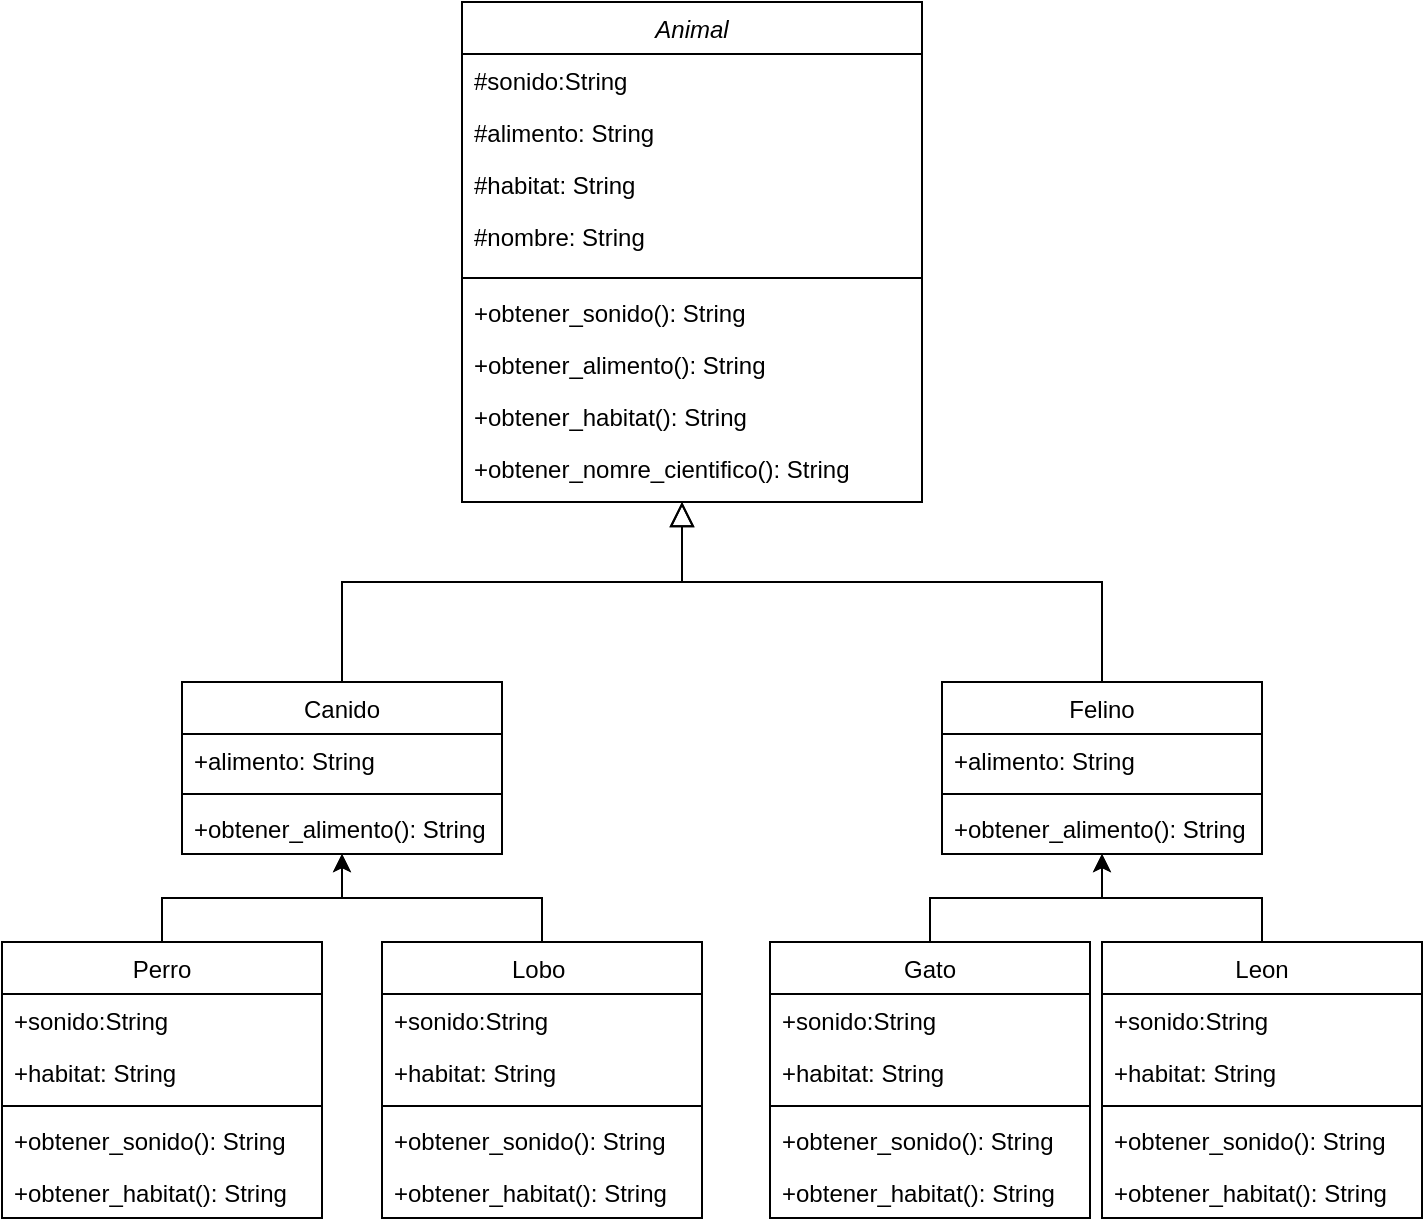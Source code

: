 <mxfile version="21.1.1" type="device">
  <diagram id="C5RBs43oDa-KdzZeNtuy" name="Page-1">
    <mxGraphModel dx="1434" dy="756" grid="1" gridSize="10" guides="1" tooltips="1" connect="1" arrows="1" fold="1" page="1" pageScale="1" pageWidth="827" pageHeight="1169" math="0" shadow="0">
      <root>
        <mxCell id="WIyWlLk6GJQsqaUBKTNV-0" />
        <mxCell id="WIyWlLk6GJQsqaUBKTNV-1" parent="WIyWlLk6GJQsqaUBKTNV-0" />
        <mxCell id="Ey0btaygxilV5Jw3SQdf-71" value="" style="group" vertex="1" connectable="0" parent="WIyWlLk6GJQsqaUBKTNV-1">
          <mxGeometry x="70" y="20" width="710" height="608" as="geometry" />
        </mxCell>
        <mxCell id="zkfFHV4jXpPFQw0GAbJ--0" value="Animal" style="swimlane;fontStyle=2;align=center;verticalAlign=top;childLayout=stackLayout;horizontal=1;startSize=26;horizontalStack=0;resizeParent=1;resizeLast=0;collapsible=1;marginBottom=0;rounded=0;shadow=0;strokeWidth=1;" parent="Ey0btaygxilV5Jw3SQdf-71" vertex="1">
          <mxGeometry x="230" width="230" height="250" as="geometry">
            <mxRectangle x="230" y="140" width="160" height="26" as="alternateBounds" />
          </mxGeometry>
        </mxCell>
        <mxCell id="zkfFHV4jXpPFQw0GAbJ--1" value="#sonido:String " style="text;align=left;verticalAlign=top;spacingLeft=4;spacingRight=4;overflow=hidden;rotatable=0;points=[[0,0.5],[1,0.5]];portConstraint=eastwest;" parent="zkfFHV4jXpPFQw0GAbJ--0" vertex="1">
          <mxGeometry y="26" width="230" height="26" as="geometry" />
        </mxCell>
        <mxCell id="zkfFHV4jXpPFQw0GAbJ--2" value="#alimento: String" style="text;align=left;verticalAlign=top;spacingLeft=4;spacingRight=4;overflow=hidden;rotatable=0;points=[[0,0.5],[1,0.5]];portConstraint=eastwest;rounded=0;shadow=0;html=0;" parent="zkfFHV4jXpPFQw0GAbJ--0" vertex="1">
          <mxGeometry y="52" width="230" height="26" as="geometry" />
        </mxCell>
        <mxCell id="zkfFHV4jXpPFQw0GAbJ--3" value="#habitat: String" style="text;align=left;verticalAlign=top;spacingLeft=4;spacingRight=4;overflow=hidden;rotatable=0;points=[[0,0.5],[1,0.5]];portConstraint=eastwest;rounded=0;shadow=0;html=0;" parent="zkfFHV4jXpPFQw0GAbJ--0" vertex="1">
          <mxGeometry y="78" width="230" height="26" as="geometry" />
        </mxCell>
        <mxCell id="zkfFHV4jXpPFQw0GAbJ--5" value="#nombre: String" style="text;align=left;verticalAlign=top;spacingLeft=4;spacingRight=4;overflow=hidden;rotatable=0;points=[[0,0.5],[1,0.5]];portConstraint=eastwest;" parent="zkfFHV4jXpPFQw0GAbJ--0" vertex="1">
          <mxGeometry y="104" width="230" height="30" as="geometry" />
        </mxCell>
        <mxCell id="zkfFHV4jXpPFQw0GAbJ--4" value="" style="line;html=1;strokeWidth=1;align=left;verticalAlign=middle;spacingTop=-1;spacingLeft=3;spacingRight=3;rotatable=0;labelPosition=right;points=[];portConstraint=eastwest;" parent="zkfFHV4jXpPFQw0GAbJ--0" vertex="1">
          <mxGeometry y="134" width="230" height="8" as="geometry" />
        </mxCell>
        <mxCell id="Ey0btaygxilV5Jw3SQdf-2" value="+obtener_sonido(): String" style="text;align=left;verticalAlign=top;spacingLeft=4;spacingRight=4;overflow=hidden;rotatable=0;points=[[0,0.5],[1,0.5]];portConstraint=eastwest;fontStyle=0" vertex="1" parent="zkfFHV4jXpPFQw0GAbJ--0">
          <mxGeometry y="142" width="230" height="26" as="geometry" />
        </mxCell>
        <mxCell id="Ey0btaygxilV5Jw3SQdf-3" value="+obtener_alimento(): String" style="text;align=left;verticalAlign=top;spacingLeft=4;spacingRight=4;overflow=hidden;rotatable=0;points=[[0,0.5],[1,0.5]];portConstraint=eastwest;fontStyle=0" vertex="1" parent="zkfFHV4jXpPFQw0GAbJ--0">
          <mxGeometry y="168" width="230" height="26" as="geometry" />
        </mxCell>
        <mxCell id="Ey0btaygxilV5Jw3SQdf-4" value="+obtener_habitat(): String" style="text;align=left;verticalAlign=top;spacingLeft=4;spacingRight=4;overflow=hidden;rotatable=0;points=[[0,0.5],[1,0.5]];portConstraint=eastwest;fontStyle=0" vertex="1" parent="zkfFHV4jXpPFQw0GAbJ--0">
          <mxGeometry y="194" width="230" height="26" as="geometry" />
        </mxCell>
        <mxCell id="Ey0btaygxilV5Jw3SQdf-5" value="+obtener_nomre_cientifico(): String" style="text;align=left;verticalAlign=top;spacingLeft=4;spacingRight=4;overflow=hidden;rotatable=0;points=[[0,0.5],[1,0.5]];portConstraint=eastwest;fontStyle=0" vertex="1" parent="zkfFHV4jXpPFQw0GAbJ--0">
          <mxGeometry y="220" width="230" height="26" as="geometry" />
        </mxCell>
        <mxCell id="zkfFHV4jXpPFQw0GAbJ--6" value="Canido" style="swimlane;fontStyle=0;align=center;verticalAlign=top;childLayout=stackLayout;horizontal=1;startSize=26;horizontalStack=0;resizeParent=1;resizeLast=0;collapsible=1;marginBottom=0;rounded=0;shadow=0;strokeWidth=1;" parent="Ey0btaygxilV5Jw3SQdf-71" vertex="1">
          <mxGeometry x="90" y="340" width="160" height="86" as="geometry">
            <mxRectangle x="130" y="380" width="160" height="26" as="alternateBounds" />
          </mxGeometry>
        </mxCell>
        <mxCell id="Ey0btaygxilV5Jw3SQdf-53" value="+alimento: String" style="text;align=left;verticalAlign=top;spacingLeft=4;spacingRight=4;overflow=hidden;rotatable=0;points=[[0,0.5],[1,0.5]];portConstraint=eastwest;fontStyle=0" vertex="1" parent="zkfFHV4jXpPFQw0GAbJ--6">
          <mxGeometry y="26" width="160" height="26" as="geometry" />
        </mxCell>
        <mxCell id="zkfFHV4jXpPFQw0GAbJ--9" value="" style="line;html=1;strokeWidth=1;align=left;verticalAlign=middle;spacingTop=-1;spacingLeft=3;spacingRight=3;rotatable=0;labelPosition=right;points=[];portConstraint=eastwest;" parent="zkfFHV4jXpPFQw0GAbJ--6" vertex="1">
          <mxGeometry y="52" width="160" height="8" as="geometry" />
        </mxCell>
        <mxCell id="Ey0btaygxilV5Jw3SQdf-10" value="+obtener_alimento(): String" style="text;align=left;verticalAlign=top;spacingLeft=4;spacingRight=4;overflow=hidden;rotatable=0;points=[[0,0.5],[1,0.5]];portConstraint=eastwest;fontStyle=0" vertex="1" parent="zkfFHV4jXpPFQw0GAbJ--6">
          <mxGeometry y="60" width="160" height="26" as="geometry" />
        </mxCell>
        <mxCell id="zkfFHV4jXpPFQw0GAbJ--12" value="" style="endArrow=block;endSize=10;endFill=0;shadow=0;strokeWidth=1;rounded=0;edgeStyle=elbowEdgeStyle;elbow=vertical;" parent="Ey0btaygxilV5Jw3SQdf-71" source="zkfFHV4jXpPFQw0GAbJ--6" target="zkfFHV4jXpPFQw0GAbJ--0" edge="1">
          <mxGeometry width="160" relative="1" as="geometry">
            <mxPoint x="170" y="153" as="sourcePoint" />
            <mxPoint x="170" y="153" as="targetPoint" />
            <Array as="points">
              <mxPoint x="340" y="290" />
              <mxPoint x="310" y="290" />
              <mxPoint x="340" y="280" />
              <mxPoint x="310" y="290" />
            </Array>
          </mxGeometry>
        </mxCell>
        <mxCell id="zkfFHV4jXpPFQw0GAbJ--13" value="Felino" style="swimlane;fontStyle=0;align=center;verticalAlign=top;childLayout=stackLayout;horizontal=1;startSize=26;horizontalStack=0;resizeParent=1;resizeLast=0;collapsible=1;marginBottom=0;rounded=0;shadow=0;strokeWidth=1;" parent="Ey0btaygxilV5Jw3SQdf-71" vertex="1">
          <mxGeometry x="470" y="340" width="160" height="86" as="geometry">
            <mxRectangle x="340" y="380" width="170" height="26" as="alternateBounds" />
          </mxGeometry>
        </mxCell>
        <mxCell id="Ey0btaygxilV5Jw3SQdf-54" value="+alimento: String" style="text;align=left;verticalAlign=top;spacingLeft=4;spacingRight=4;overflow=hidden;rotatable=0;points=[[0,0.5],[1,0.5]];portConstraint=eastwest;fontStyle=0" vertex="1" parent="zkfFHV4jXpPFQw0GAbJ--13">
          <mxGeometry y="26" width="160" height="26" as="geometry" />
        </mxCell>
        <mxCell id="zkfFHV4jXpPFQw0GAbJ--15" value="" style="line;html=1;strokeWidth=1;align=left;verticalAlign=middle;spacingTop=-1;spacingLeft=3;spacingRight=3;rotatable=0;labelPosition=right;points=[];portConstraint=eastwest;" parent="zkfFHV4jXpPFQw0GAbJ--13" vertex="1">
          <mxGeometry y="52" width="160" height="8" as="geometry" />
        </mxCell>
        <mxCell id="Ey0btaygxilV5Jw3SQdf-14" value="+obtener_alimento(): String" style="text;align=left;verticalAlign=top;spacingLeft=4;spacingRight=4;overflow=hidden;rotatable=0;points=[[0,0.5],[1,0.5]];portConstraint=eastwest;fontStyle=0" vertex="1" parent="zkfFHV4jXpPFQw0GAbJ--13">
          <mxGeometry y="60" width="160" height="26" as="geometry" />
        </mxCell>
        <mxCell id="zkfFHV4jXpPFQw0GAbJ--16" value="" style="endArrow=block;endSize=10;endFill=0;shadow=0;strokeWidth=1;rounded=0;edgeStyle=elbowEdgeStyle;elbow=vertical;" parent="Ey0btaygxilV5Jw3SQdf-71" source="zkfFHV4jXpPFQw0GAbJ--13" target="zkfFHV4jXpPFQw0GAbJ--0" edge="1">
          <mxGeometry width="160" relative="1" as="geometry">
            <mxPoint x="180" y="323" as="sourcePoint" />
            <mxPoint x="280" y="221" as="targetPoint" />
            <Array as="points">
              <mxPoint x="340" y="290" />
              <mxPoint x="310" y="290" />
            </Array>
          </mxGeometry>
        </mxCell>
        <mxCell id="Ey0btaygxilV5Jw3SQdf-50" value="" style="edgeStyle=orthogonalEdgeStyle;rounded=0;orthogonalLoop=1;jettySize=auto;html=1;entryX=0.5;entryY=1;entryDx=0;entryDy=0;" edge="1" parent="Ey0btaygxilV5Jw3SQdf-71" source="Ey0btaygxilV5Jw3SQdf-35" target="zkfFHV4jXpPFQw0GAbJ--6">
          <mxGeometry relative="1" as="geometry" />
        </mxCell>
        <mxCell id="Ey0btaygxilV5Jw3SQdf-35" value="Lobo " style="swimlane;fontStyle=0;align=center;verticalAlign=top;childLayout=stackLayout;horizontal=1;startSize=26;horizontalStack=0;resizeParent=1;resizeLast=0;collapsible=1;marginBottom=0;rounded=0;shadow=0;strokeWidth=1;" vertex="1" parent="Ey0btaygxilV5Jw3SQdf-71">
          <mxGeometry x="190" y="470" width="160" height="138" as="geometry">
            <mxRectangle x="130" y="380" width="160" height="26" as="alternateBounds" />
          </mxGeometry>
        </mxCell>
        <mxCell id="Ey0btaygxilV5Jw3SQdf-65" value="+sonido:String " style="text;align=left;verticalAlign=top;spacingLeft=4;spacingRight=4;overflow=hidden;rotatable=0;points=[[0,0.5],[1,0.5]];portConstraint=eastwest;" vertex="1" parent="Ey0btaygxilV5Jw3SQdf-35">
          <mxGeometry y="26" width="160" height="26" as="geometry" />
        </mxCell>
        <mxCell id="Ey0btaygxilV5Jw3SQdf-68" value="+habitat: String" style="text;align=left;verticalAlign=top;spacingLeft=4;spacingRight=4;overflow=hidden;rotatable=0;points=[[0,0.5],[1,0.5]];portConstraint=eastwest;rounded=0;shadow=0;html=0;" vertex="1" parent="Ey0btaygxilV5Jw3SQdf-35">
          <mxGeometry y="52" width="160" height="26" as="geometry" />
        </mxCell>
        <mxCell id="Ey0btaygxilV5Jw3SQdf-36" value="" style="line;html=1;strokeWidth=1;align=left;verticalAlign=middle;spacingTop=-1;spacingLeft=3;spacingRight=3;rotatable=0;labelPosition=right;points=[];portConstraint=eastwest;" vertex="1" parent="Ey0btaygxilV5Jw3SQdf-35">
          <mxGeometry y="78" width="160" height="8" as="geometry" />
        </mxCell>
        <mxCell id="Ey0btaygxilV5Jw3SQdf-55" value="+obtener_sonido(): String" style="text;align=left;verticalAlign=top;spacingLeft=4;spacingRight=4;overflow=hidden;rotatable=0;points=[[0,0.5],[1,0.5]];portConstraint=eastwest;fontStyle=0" vertex="1" parent="Ey0btaygxilV5Jw3SQdf-35">
          <mxGeometry y="86" width="160" height="26" as="geometry" />
        </mxCell>
        <mxCell id="Ey0btaygxilV5Jw3SQdf-59" value="+obtener_habitat(): String" style="text;align=left;verticalAlign=top;spacingLeft=4;spacingRight=4;overflow=hidden;rotatable=0;points=[[0,0.5],[1,0.5]];portConstraint=eastwest;fontStyle=0" vertex="1" parent="Ey0btaygxilV5Jw3SQdf-35">
          <mxGeometry y="112" width="160" height="26" as="geometry" />
        </mxCell>
        <mxCell id="Ey0btaygxilV5Jw3SQdf-49" value="" style="edgeStyle=orthogonalEdgeStyle;rounded=0;orthogonalLoop=1;jettySize=auto;html=1;entryX=0.5;entryY=1;entryDx=0;entryDy=0;" edge="1" parent="Ey0btaygxilV5Jw3SQdf-71" source="Ey0btaygxilV5Jw3SQdf-38" target="zkfFHV4jXpPFQw0GAbJ--6">
          <mxGeometry relative="1" as="geometry" />
        </mxCell>
        <mxCell id="Ey0btaygxilV5Jw3SQdf-38" value="Perro" style="swimlane;fontStyle=0;align=center;verticalAlign=top;childLayout=stackLayout;horizontal=1;startSize=26;horizontalStack=0;resizeParent=1;resizeLast=0;collapsible=1;marginBottom=0;rounded=0;shadow=0;strokeWidth=1;" vertex="1" parent="Ey0btaygxilV5Jw3SQdf-71">
          <mxGeometry y="470" width="160" height="138" as="geometry">
            <mxRectangle x="130" y="380" width="160" height="26" as="alternateBounds" />
          </mxGeometry>
        </mxCell>
        <mxCell id="Ey0btaygxilV5Jw3SQdf-62" value="+sonido:String " style="text;align=left;verticalAlign=top;spacingLeft=4;spacingRight=4;overflow=hidden;rotatable=0;points=[[0,0.5],[1,0.5]];portConstraint=eastwest;" vertex="1" parent="Ey0btaygxilV5Jw3SQdf-38">
          <mxGeometry y="26" width="160" height="26" as="geometry" />
        </mxCell>
        <mxCell id="Ey0btaygxilV5Jw3SQdf-64" value="+habitat: String" style="text;align=left;verticalAlign=top;spacingLeft=4;spacingRight=4;overflow=hidden;rotatable=0;points=[[0,0.5],[1,0.5]];portConstraint=eastwest;rounded=0;shadow=0;html=0;" vertex="1" parent="Ey0btaygxilV5Jw3SQdf-38">
          <mxGeometry y="52" width="160" height="26" as="geometry" />
        </mxCell>
        <mxCell id="Ey0btaygxilV5Jw3SQdf-39" value="" style="line;html=1;strokeWidth=1;align=left;verticalAlign=middle;spacingTop=-1;spacingLeft=3;spacingRight=3;rotatable=0;labelPosition=right;points=[];portConstraint=eastwest;" vertex="1" parent="Ey0btaygxilV5Jw3SQdf-38">
          <mxGeometry y="78" width="160" height="8" as="geometry" />
        </mxCell>
        <mxCell id="Ey0btaygxilV5Jw3SQdf-40" value="+obtener_sonido(): String" style="text;align=left;verticalAlign=top;spacingLeft=4;spacingRight=4;overflow=hidden;rotatable=0;points=[[0,0.5],[1,0.5]];portConstraint=eastwest;fontStyle=0" vertex="1" parent="Ey0btaygxilV5Jw3SQdf-38">
          <mxGeometry y="86" width="160" height="26" as="geometry" />
        </mxCell>
        <mxCell id="Ey0btaygxilV5Jw3SQdf-58" value="+obtener_habitat(): String" style="text;align=left;verticalAlign=top;spacingLeft=4;spacingRight=4;overflow=hidden;rotatable=0;points=[[0,0.5],[1,0.5]];portConstraint=eastwest;fontStyle=0" vertex="1" parent="Ey0btaygxilV5Jw3SQdf-38">
          <mxGeometry y="112" width="160" height="26" as="geometry" />
        </mxCell>
        <mxCell id="Ey0btaygxilV5Jw3SQdf-51" value="" style="edgeStyle=orthogonalEdgeStyle;rounded=0;orthogonalLoop=1;jettySize=auto;html=1;entryX=0.5;entryY=1;entryDx=0;entryDy=0;" edge="1" parent="Ey0btaygxilV5Jw3SQdf-71" source="Ey0btaygxilV5Jw3SQdf-41" target="zkfFHV4jXpPFQw0GAbJ--13">
          <mxGeometry relative="1" as="geometry" />
        </mxCell>
        <mxCell id="Ey0btaygxilV5Jw3SQdf-41" value="Gato" style="swimlane;fontStyle=0;align=center;verticalAlign=top;childLayout=stackLayout;horizontal=1;startSize=26;horizontalStack=0;resizeParent=1;resizeLast=0;collapsible=1;marginBottom=0;rounded=0;shadow=0;strokeWidth=1;" vertex="1" parent="Ey0btaygxilV5Jw3SQdf-71">
          <mxGeometry x="384" y="470" width="160" height="138" as="geometry">
            <mxRectangle x="340" y="380" width="170" height="26" as="alternateBounds" />
          </mxGeometry>
        </mxCell>
        <mxCell id="Ey0btaygxilV5Jw3SQdf-66" value="+sonido:String " style="text;align=left;verticalAlign=top;spacingLeft=4;spacingRight=4;overflow=hidden;rotatable=0;points=[[0,0.5],[1,0.5]];portConstraint=eastwest;" vertex="1" parent="Ey0btaygxilV5Jw3SQdf-41">
          <mxGeometry y="26" width="160" height="26" as="geometry" />
        </mxCell>
        <mxCell id="Ey0btaygxilV5Jw3SQdf-69" value="+habitat: String" style="text;align=left;verticalAlign=top;spacingLeft=4;spacingRight=4;overflow=hidden;rotatable=0;points=[[0,0.5],[1,0.5]];portConstraint=eastwest;rounded=0;shadow=0;html=0;" vertex="1" parent="Ey0btaygxilV5Jw3SQdf-41">
          <mxGeometry y="52" width="160" height="26" as="geometry" />
        </mxCell>
        <mxCell id="Ey0btaygxilV5Jw3SQdf-42" value="" style="line;html=1;strokeWidth=1;align=left;verticalAlign=middle;spacingTop=-1;spacingLeft=3;spacingRight=3;rotatable=0;labelPosition=right;points=[];portConstraint=eastwest;" vertex="1" parent="Ey0btaygxilV5Jw3SQdf-41">
          <mxGeometry y="78" width="160" height="8" as="geometry" />
        </mxCell>
        <mxCell id="Ey0btaygxilV5Jw3SQdf-56" value="+obtener_sonido(): String" style="text;align=left;verticalAlign=top;spacingLeft=4;spacingRight=4;overflow=hidden;rotatable=0;points=[[0,0.5],[1,0.5]];portConstraint=eastwest;fontStyle=0" vertex="1" parent="Ey0btaygxilV5Jw3SQdf-41">
          <mxGeometry y="86" width="160" height="26" as="geometry" />
        </mxCell>
        <mxCell id="Ey0btaygxilV5Jw3SQdf-60" value="+obtener_habitat(): String" style="text;align=left;verticalAlign=top;spacingLeft=4;spacingRight=4;overflow=hidden;rotatable=0;points=[[0,0.5],[1,0.5]];portConstraint=eastwest;fontStyle=0" vertex="1" parent="Ey0btaygxilV5Jw3SQdf-41">
          <mxGeometry y="112" width="160" height="26" as="geometry" />
        </mxCell>
        <mxCell id="Ey0btaygxilV5Jw3SQdf-52" value="" style="edgeStyle=orthogonalEdgeStyle;rounded=0;orthogonalLoop=1;jettySize=auto;html=1;entryX=0.5;entryY=1;entryDx=0;entryDy=0;" edge="1" parent="Ey0btaygxilV5Jw3SQdf-71" source="Ey0btaygxilV5Jw3SQdf-44" target="zkfFHV4jXpPFQw0GAbJ--13">
          <mxGeometry relative="1" as="geometry" />
        </mxCell>
        <mxCell id="Ey0btaygxilV5Jw3SQdf-44" value="Leon" style="swimlane;fontStyle=0;align=center;verticalAlign=top;childLayout=stackLayout;horizontal=1;startSize=26;horizontalStack=0;resizeParent=1;resizeLast=0;collapsible=1;marginBottom=0;rounded=0;shadow=0;strokeWidth=1;" vertex="1" parent="Ey0btaygxilV5Jw3SQdf-71">
          <mxGeometry x="550" y="470" width="160" height="138" as="geometry">
            <mxRectangle x="340" y="380" width="170" height="26" as="alternateBounds" />
          </mxGeometry>
        </mxCell>
        <mxCell id="Ey0btaygxilV5Jw3SQdf-67" value="+sonido:String " style="text;align=left;verticalAlign=top;spacingLeft=4;spacingRight=4;overflow=hidden;rotatable=0;points=[[0,0.5],[1,0.5]];portConstraint=eastwest;" vertex="1" parent="Ey0btaygxilV5Jw3SQdf-44">
          <mxGeometry y="26" width="160" height="26" as="geometry" />
        </mxCell>
        <mxCell id="Ey0btaygxilV5Jw3SQdf-70" value="+habitat: String" style="text;align=left;verticalAlign=top;spacingLeft=4;spacingRight=4;overflow=hidden;rotatable=0;points=[[0,0.5],[1,0.5]];portConstraint=eastwest;rounded=0;shadow=0;html=0;" vertex="1" parent="Ey0btaygxilV5Jw3SQdf-44">
          <mxGeometry y="52" width="160" height="26" as="geometry" />
        </mxCell>
        <mxCell id="Ey0btaygxilV5Jw3SQdf-45" value="" style="line;html=1;strokeWidth=1;align=left;verticalAlign=middle;spacingTop=-1;spacingLeft=3;spacingRight=3;rotatable=0;labelPosition=right;points=[];portConstraint=eastwest;" vertex="1" parent="Ey0btaygxilV5Jw3SQdf-44">
          <mxGeometry y="78" width="160" height="8" as="geometry" />
        </mxCell>
        <mxCell id="Ey0btaygxilV5Jw3SQdf-57" value="+obtener_sonido(): String" style="text;align=left;verticalAlign=top;spacingLeft=4;spacingRight=4;overflow=hidden;rotatable=0;points=[[0,0.5],[1,0.5]];portConstraint=eastwest;fontStyle=0" vertex="1" parent="Ey0btaygxilV5Jw3SQdf-44">
          <mxGeometry y="86" width="160" height="26" as="geometry" />
        </mxCell>
        <mxCell id="Ey0btaygxilV5Jw3SQdf-61" value="+obtener_habitat(): String" style="text;align=left;verticalAlign=top;spacingLeft=4;spacingRight=4;overflow=hidden;rotatable=0;points=[[0,0.5],[1,0.5]];portConstraint=eastwest;fontStyle=0" vertex="1" parent="Ey0btaygxilV5Jw3SQdf-44">
          <mxGeometry y="112" width="160" height="26" as="geometry" />
        </mxCell>
      </root>
    </mxGraphModel>
  </diagram>
</mxfile>
